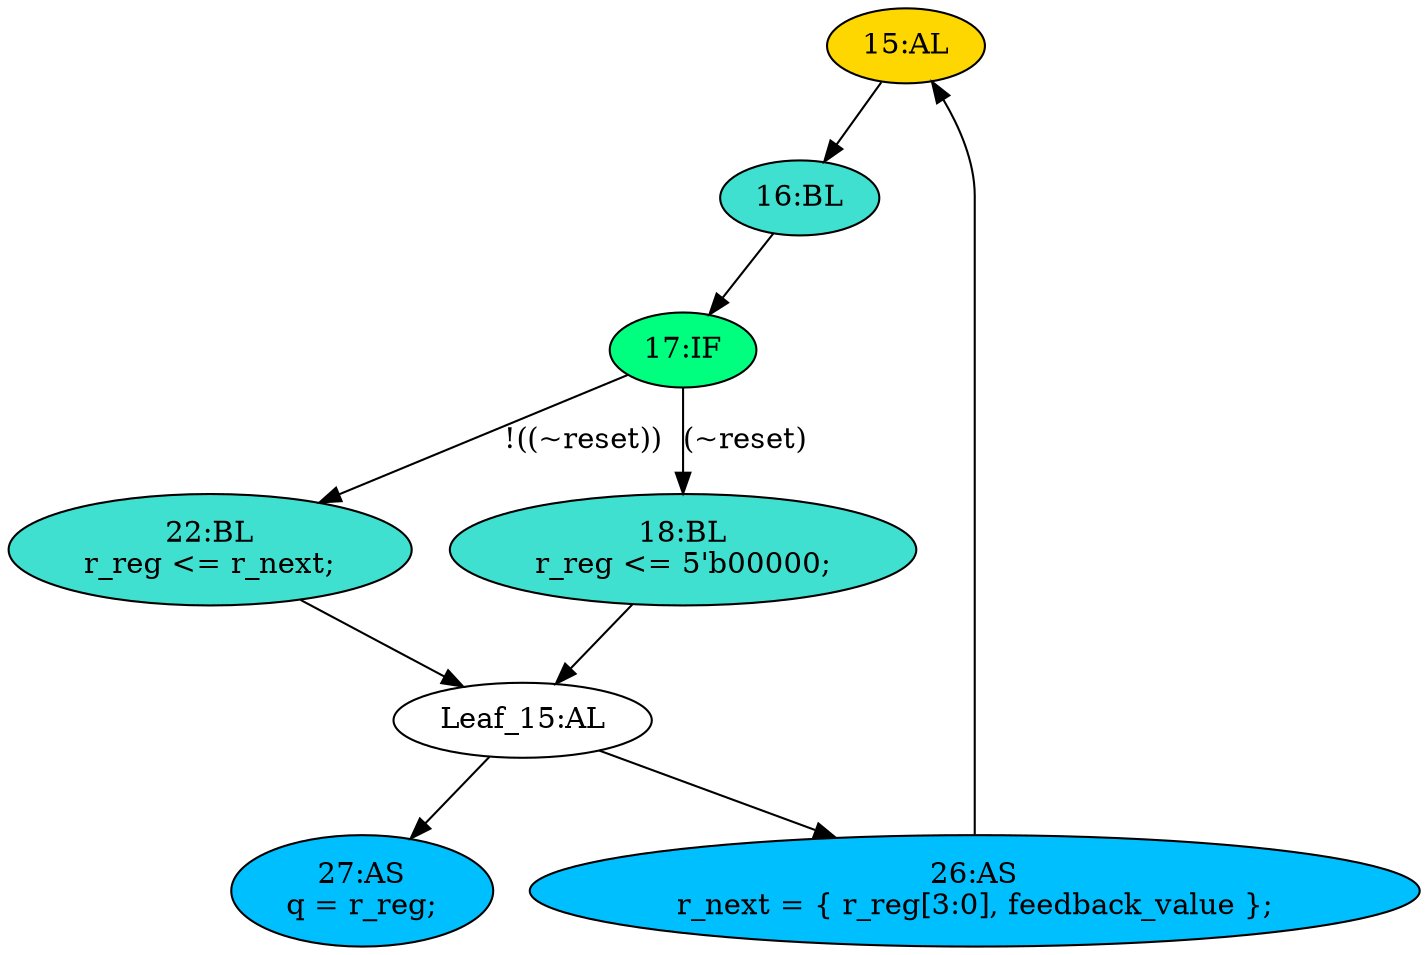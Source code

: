 strict digraph "compose( ,  )" {
	node [label="\N"];
	"15:AL"	[ast="<pyverilog.vparser.ast.Always object at 0x7f0d1eb63790>",
		clk_sens=True,
		fillcolor=gold,
		label="15:AL",
		sens="['clk', 'reset']",
		statements="[]",
		style=filled,
		typ=Always,
		use_var="['reset', 'r_next']"];
	"16:BL"	[ast="<pyverilog.vparser.ast.Block object at 0x7f0d1eb63d10>",
		fillcolor=turquoise,
		label="16:BL",
		statements="[]",
		style=filled,
		typ=Block];
	"15:AL" -> "16:BL"	[cond="[]",
		lineno=None];
	"27:AS"	[ast="<pyverilog.vparser.ast.Assign object at 0x7f0d1eb66ad0>",
		def_var="['q']",
		fillcolor=deepskyblue,
		label="27:AS
q = r_reg;",
		statements="[]",
		style=filled,
		typ=Assign,
		use_var="['r_reg']"];
	"22:BL"	[ast="<pyverilog.vparser.ast.Block object at 0x7f0d1eb63ed0>",
		fillcolor=turquoise,
		label="22:BL
r_reg <= r_next;",
		statements="[<pyverilog.vparser.ast.NonblockingSubstitution object at 0x7f0d1eb71550>]",
		style=filled,
		typ=Block];
	"Leaf_15:AL"	[def_var="['r_reg']",
		label="Leaf_15:AL"];
	"22:BL" -> "Leaf_15:AL"	[cond="[]",
		lineno=None];
	"17:IF"	[ast="<pyverilog.vparser.ast.IfStatement object at 0x7f0d1eb0e550>",
		fillcolor=springgreen,
		label="17:IF",
		statements="[]",
		style=filled,
		typ=IfStatement];
	"17:IF" -> "22:BL"	[cond="['reset']",
		label="!((~reset))",
		lineno=17];
	"18:BL"	[ast="<pyverilog.vparser.ast.Block object at 0x7f0d1eb634d0>",
		fillcolor=turquoise,
		label="18:BL
r_reg <= 5'b00000;",
		statements="[<pyverilog.vparser.ast.NonblockingSubstitution object at 0x7f0d1eb0ee90>]",
		style=filled,
		typ=Block];
	"17:IF" -> "18:BL"	[cond="['reset']",
		label="(~reset)",
		lineno=17];
	"18:BL" -> "Leaf_15:AL"	[cond="[]",
		lineno=None];
	"Leaf_15:AL" -> "27:AS";
	"26:AS"	[ast="<pyverilog.vparser.ast.Assign object at 0x7f0d1eb7d4d0>",
		def_var="['r_next']",
		fillcolor=deepskyblue,
		label="26:AS
r_next = { r_reg[3:0], feedback_value };",
		statements="[]",
		style=filled,
		typ=Assign,
		use_var="['r_reg', 'feedback_value']"];
	"Leaf_15:AL" -> "26:AS";
	"26:AS" -> "15:AL";
	"16:BL" -> "17:IF"	[cond="[]",
		lineno=None];
}
